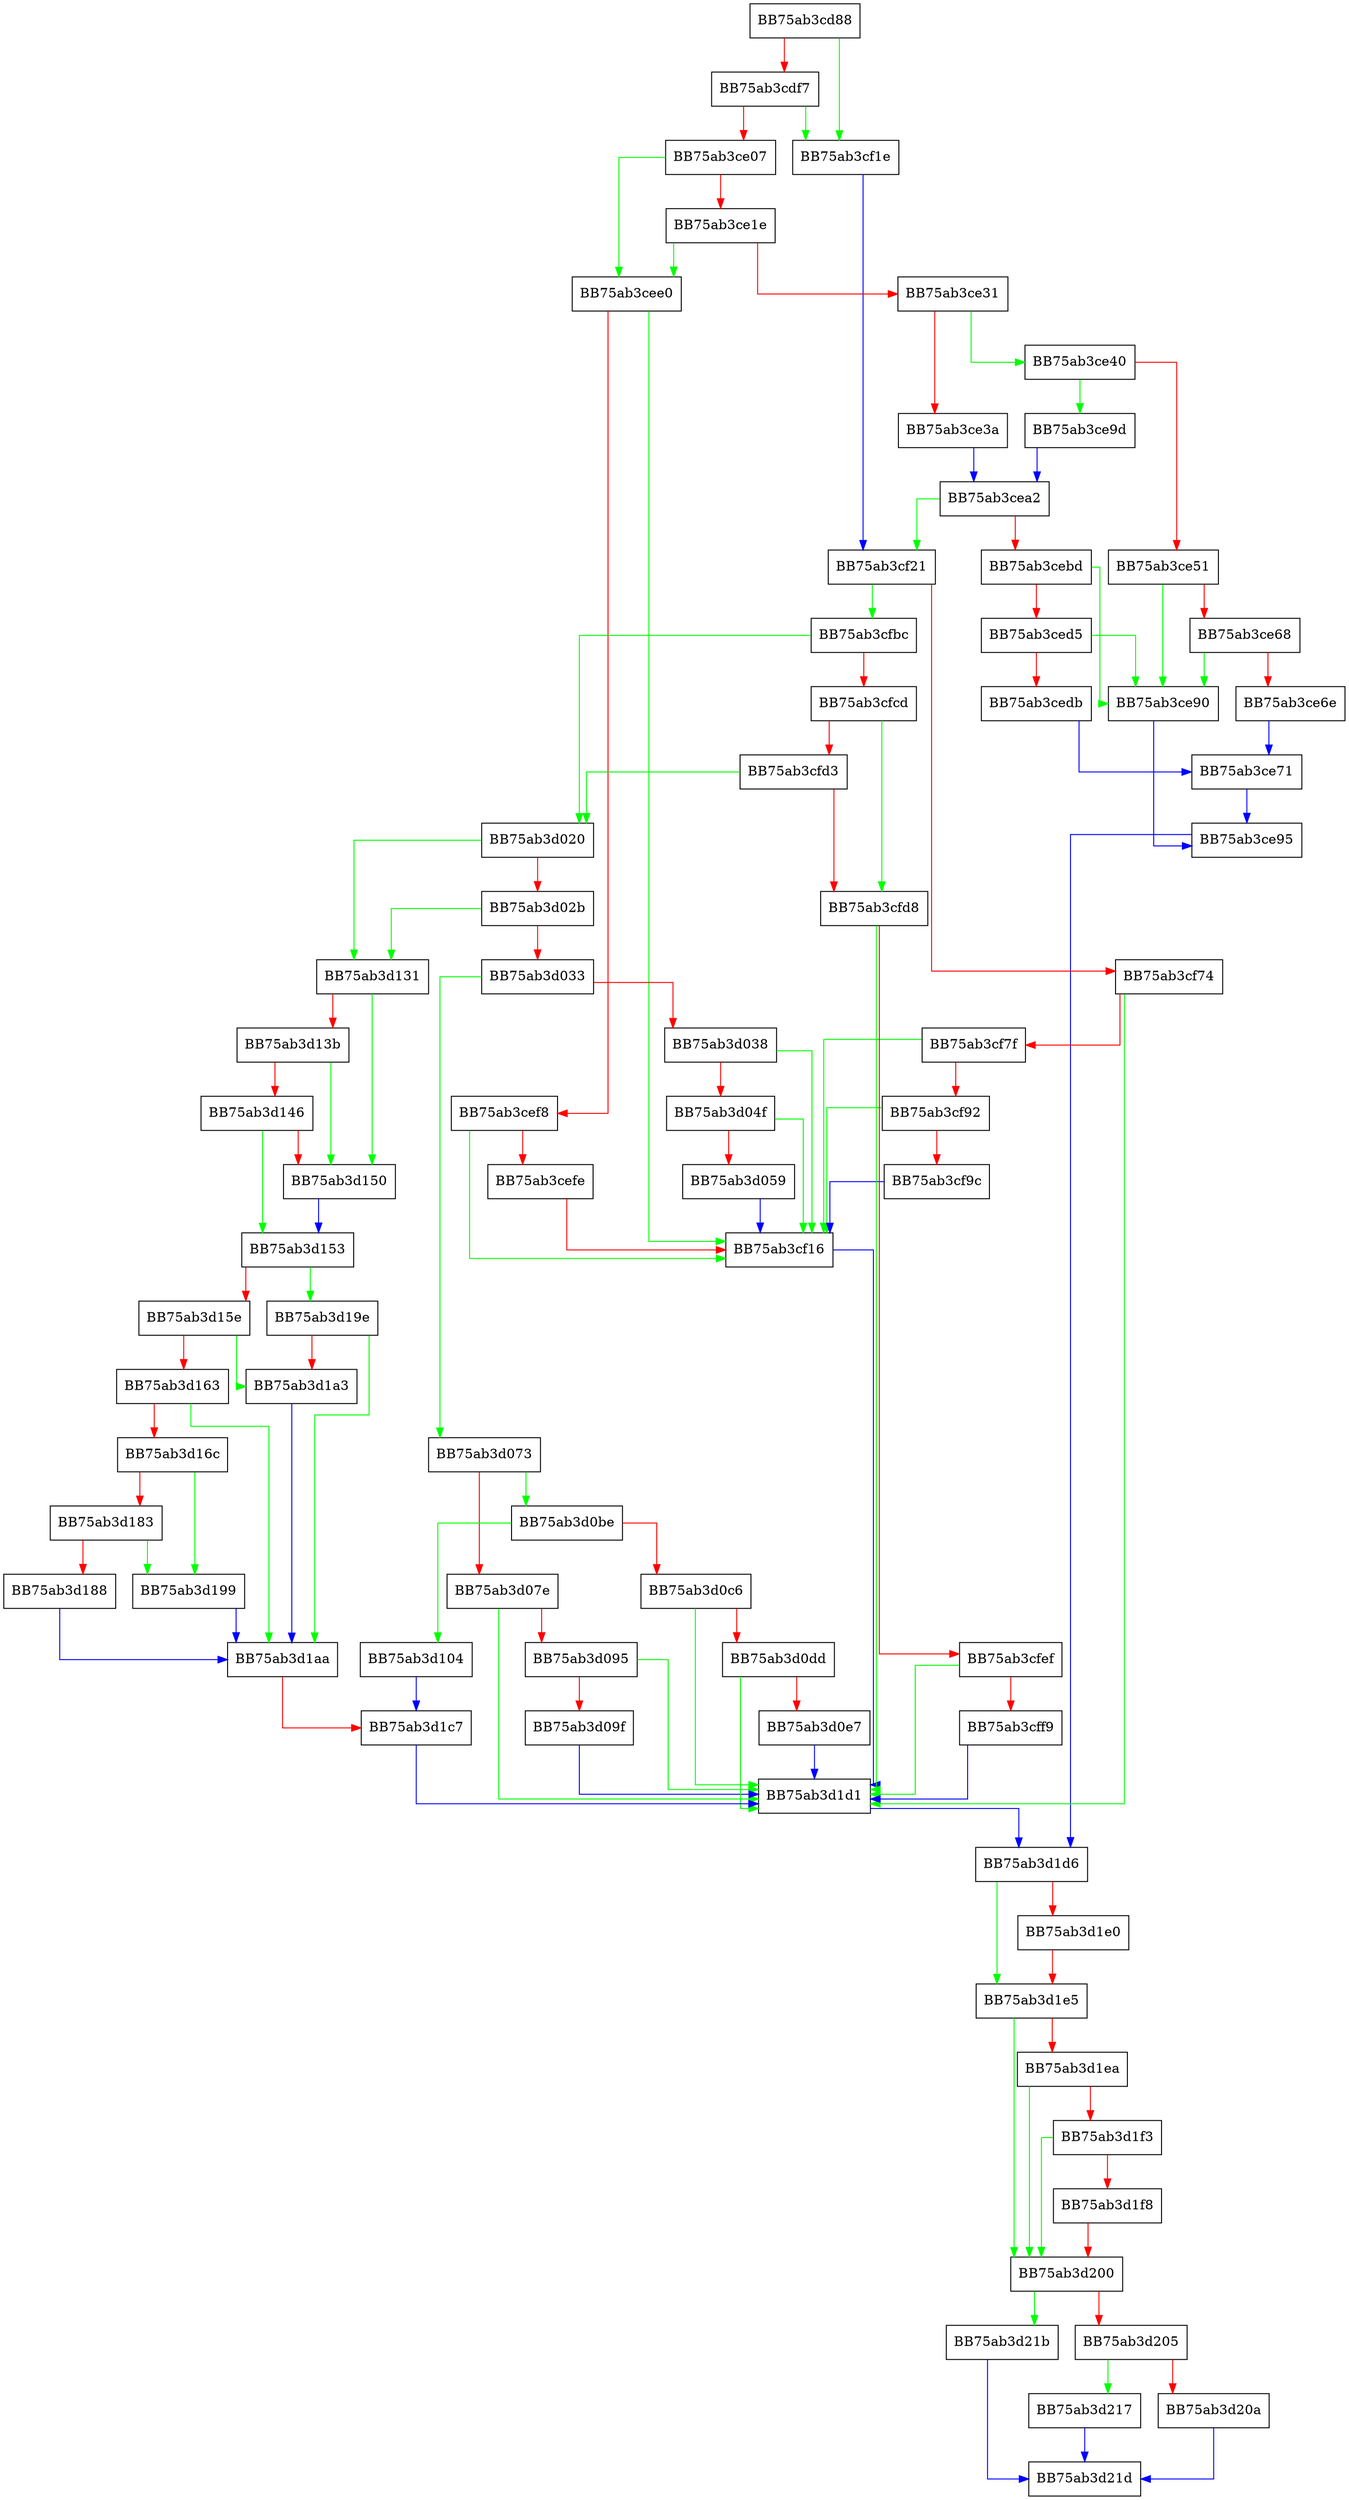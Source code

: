 digraph add_key {
  node [shape="box"];
  graph [splines=ortho];
  BB75ab3cd88 -> BB75ab3cf1e [color="green"];
  BB75ab3cd88 -> BB75ab3cdf7 [color="red"];
  BB75ab3cdf7 -> BB75ab3cf1e [color="green"];
  BB75ab3cdf7 -> BB75ab3ce07 [color="red"];
  BB75ab3ce07 -> BB75ab3cee0 [color="green"];
  BB75ab3ce07 -> BB75ab3ce1e [color="red"];
  BB75ab3ce1e -> BB75ab3cee0 [color="green"];
  BB75ab3ce1e -> BB75ab3ce31 [color="red"];
  BB75ab3ce31 -> BB75ab3ce40 [color="green"];
  BB75ab3ce31 -> BB75ab3ce3a [color="red"];
  BB75ab3ce3a -> BB75ab3cea2 [color="blue"];
  BB75ab3ce40 -> BB75ab3ce9d [color="green"];
  BB75ab3ce40 -> BB75ab3ce51 [color="red"];
  BB75ab3ce51 -> BB75ab3ce90 [color="green"];
  BB75ab3ce51 -> BB75ab3ce68 [color="red"];
  BB75ab3ce68 -> BB75ab3ce90 [color="green"];
  BB75ab3ce68 -> BB75ab3ce6e [color="red"];
  BB75ab3ce6e -> BB75ab3ce71 [color="blue"];
  BB75ab3ce71 -> BB75ab3ce95 [color="blue"];
  BB75ab3ce90 -> BB75ab3ce95 [color="blue"];
  BB75ab3ce95 -> BB75ab3d1d6 [color="blue"];
  BB75ab3ce9d -> BB75ab3cea2 [color="blue"];
  BB75ab3cea2 -> BB75ab3cf21 [color="green"];
  BB75ab3cea2 -> BB75ab3cebd [color="red"];
  BB75ab3cebd -> BB75ab3ce90 [color="green"];
  BB75ab3cebd -> BB75ab3ced5 [color="red"];
  BB75ab3ced5 -> BB75ab3ce90 [color="green"];
  BB75ab3ced5 -> BB75ab3cedb [color="red"];
  BB75ab3cedb -> BB75ab3ce71 [color="blue"];
  BB75ab3cee0 -> BB75ab3cf16 [color="green"];
  BB75ab3cee0 -> BB75ab3cef8 [color="red"];
  BB75ab3cef8 -> BB75ab3cf16 [color="green"];
  BB75ab3cef8 -> BB75ab3cefe [color="red"];
  BB75ab3cefe -> BB75ab3cf16 [color="red"];
  BB75ab3cf16 -> BB75ab3d1d1 [color="blue"];
  BB75ab3cf1e -> BB75ab3cf21 [color="blue"];
  BB75ab3cf21 -> BB75ab3cfbc [color="green"];
  BB75ab3cf21 -> BB75ab3cf74 [color="red"];
  BB75ab3cf74 -> BB75ab3d1d1 [color="green"];
  BB75ab3cf74 -> BB75ab3cf7f [color="red"];
  BB75ab3cf7f -> BB75ab3cf16 [color="green"];
  BB75ab3cf7f -> BB75ab3cf92 [color="red"];
  BB75ab3cf92 -> BB75ab3cf16 [color="green"];
  BB75ab3cf92 -> BB75ab3cf9c [color="red"];
  BB75ab3cf9c -> BB75ab3cf16 [color="blue"];
  BB75ab3cfbc -> BB75ab3d020 [color="green"];
  BB75ab3cfbc -> BB75ab3cfcd [color="red"];
  BB75ab3cfcd -> BB75ab3cfd8 [color="green"];
  BB75ab3cfcd -> BB75ab3cfd3 [color="red"];
  BB75ab3cfd3 -> BB75ab3d020 [color="green"];
  BB75ab3cfd3 -> BB75ab3cfd8 [color="red"];
  BB75ab3cfd8 -> BB75ab3d1d1 [color="green"];
  BB75ab3cfd8 -> BB75ab3cfef [color="red"];
  BB75ab3cfef -> BB75ab3d1d1 [color="green"];
  BB75ab3cfef -> BB75ab3cff9 [color="red"];
  BB75ab3cff9 -> BB75ab3d1d1 [color="blue"];
  BB75ab3d020 -> BB75ab3d131 [color="green"];
  BB75ab3d020 -> BB75ab3d02b [color="red"];
  BB75ab3d02b -> BB75ab3d131 [color="green"];
  BB75ab3d02b -> BB75ab3d033 [color="red"];
  BB75ab3d033 -> BB75ab3d073 [color="green"];
  BB75ab3d033 -> BB75ab3d038 [color="red"];
  BB75ab3d038 -> BB75ab3cf16 [color="green"];
  BB75ab3d038 -> BB75ab3d04f [color="red"];
  BB75ab3d04f -> BB75ab3cf16 [color="green"];
  BB75ab3d04f -> BB75ab3d059 [color="red"];
  BB75ab3d059 -> BB75ab3cf16 [color="blue"];
  BB75ab3d073 -> BB75ab3d0be [color="green"];
  BB75ab3d073 -> BB75ab3d07e [color="red"];
  BB75ab3d07e -> BB75ab3d1d1 [color="green"];
  BB75ab3d07e -> BB75ab3d095 [color="red"];
  BB75ab3d095 -> BB75ab3d1d1 [color="green"];
  BB75ab3d095 -> BB75ab3d09f [color="red"];
  BB75ab3d09f -> BB75ab3d1d1 [color="blue"];
  BB75ab3d0be -> BB75ab3d104 [color="green"];
  BB75ab3d0be -> BB75ab3d0c6 [color="red"];
  BB75ab3d0c6 -> BB75ab3d1d1 [color="green"];
  BB75ab3d0c6 -> BB75ab3d0dd [color="red"];
  BB75ab3d0dd -> BB75ab3d1d1 [color="green"];
  BB75ab3d0dd -> BB75ab3d0e7 [color="red"];
  BB75ab3d0e7 -> BB75ab3d1d1 [color="blue"];
  BB75ab3d104 -> BB75ab3d1c7 [color="blue"];
  BB75ab3d131 -> BB75ab3d150 [color="green"];
  BB75ab3d131 -> BB75ab3d13b [color="red"];
  BB75ab3d13b -> BB75ab3d150 [color="green"];
  BB75ab3d13b -> BB75ab3d146 [color="red"];
  BB75ab3d146 -> BB75ab3d153 [color="green"];
  BB75ab3d146 -> BB75ab3d150 [color="red"];
  BB75ab3d150 -> BB75ab3d153 [color="blue"];
  BB75ab3d153 -> BB75ab3d19e [color="green"];
  BB75ab3d153 -> BB75ab3d15e [color="red"];
  BB75ab3d15e -> BB75ab3d1a3 [color="green"];
  BB75ab3d15e -> BB75ab3d163 [color="red"];
  BB75ab3d163 -> BB75ab3d1aa [color="green"];
  BB75ab3d163 -> BB75ab3d16c [color="red"];
  BB75ab3d16c -> BB75ab3d199 [color="green"];
  BB75ab3d16c -> BB75ab3d183 [color="red"];
  BB75ab3d183 -> BB75ab3d199 [color="green"];
  BB75ab3d183 -> BB75ab3d188 [color="red"];
  BB75ab3d188 -> BB75ab3d1aa [color="blue"];
  BB75ab3d199 -> BB75ab3d1aa [color="blue"];
  BB75ab3d19e -> BB75ab3d1aa [color="green"];
  BB75ab3d19e -> BB75ab3d1a3 [color="red"];
  BB75ab3d1a3 -> BB75ab3d1aa [color="blue"];
  BB75ab3d1aa -> BB75ab3d1c7 [color="red"];
  BB75ab3d1c7 -> BB75ab3d1d1 [color="blue"];
  BB75ab3d1d1 -> BB75ab3d1d6 [color="blue"];
  BB75ab3d1d6 -> BB75ab3d1e5 [color="green"];
  BB75ab3d1d6 -> BB75ab3d1e0 [color="red"];
  BB75ab3d1e0 -> BB75ab3d1e5 [color="red"];
  BB75ab3d1e5 -> BB75ab3d200 [color="green"];
  BB75ab3d1e5 -> BB75ab3d1ea [color="red"];
  BB75ab3d1ea -> BB75ab3d200 [color="green"];
  BB75ab3d1ea -> BB75ab3d1f3 [color="red"];
  BB75ab3d1f3 -> BB75ab3d200 [color="green"];
  BB75ab3d1f3 -> BB75ab3d1f8 [color="red"];
  BB75ab3d1f8 -> BB75ab3d200 [color="red"];
  BB75ab3d200 -> BB75ab3d21b [color="green"];
  BB75ab3d200 -> BB75ab3d205 [color="red"];
  BB75ab3d205 -> BB75ab3d217 [color="green"];
  BB75ab3d205 -> BB75ab3d20a [color="red"];
  BB75ab3d20a -> BB75ab3d21d [color="blue"];
  BB75ab3d217 -> BB75ab3d21d [color="blue"];
  BB75ab3d21b -> BB75ab3d21d [color="blue"];
}